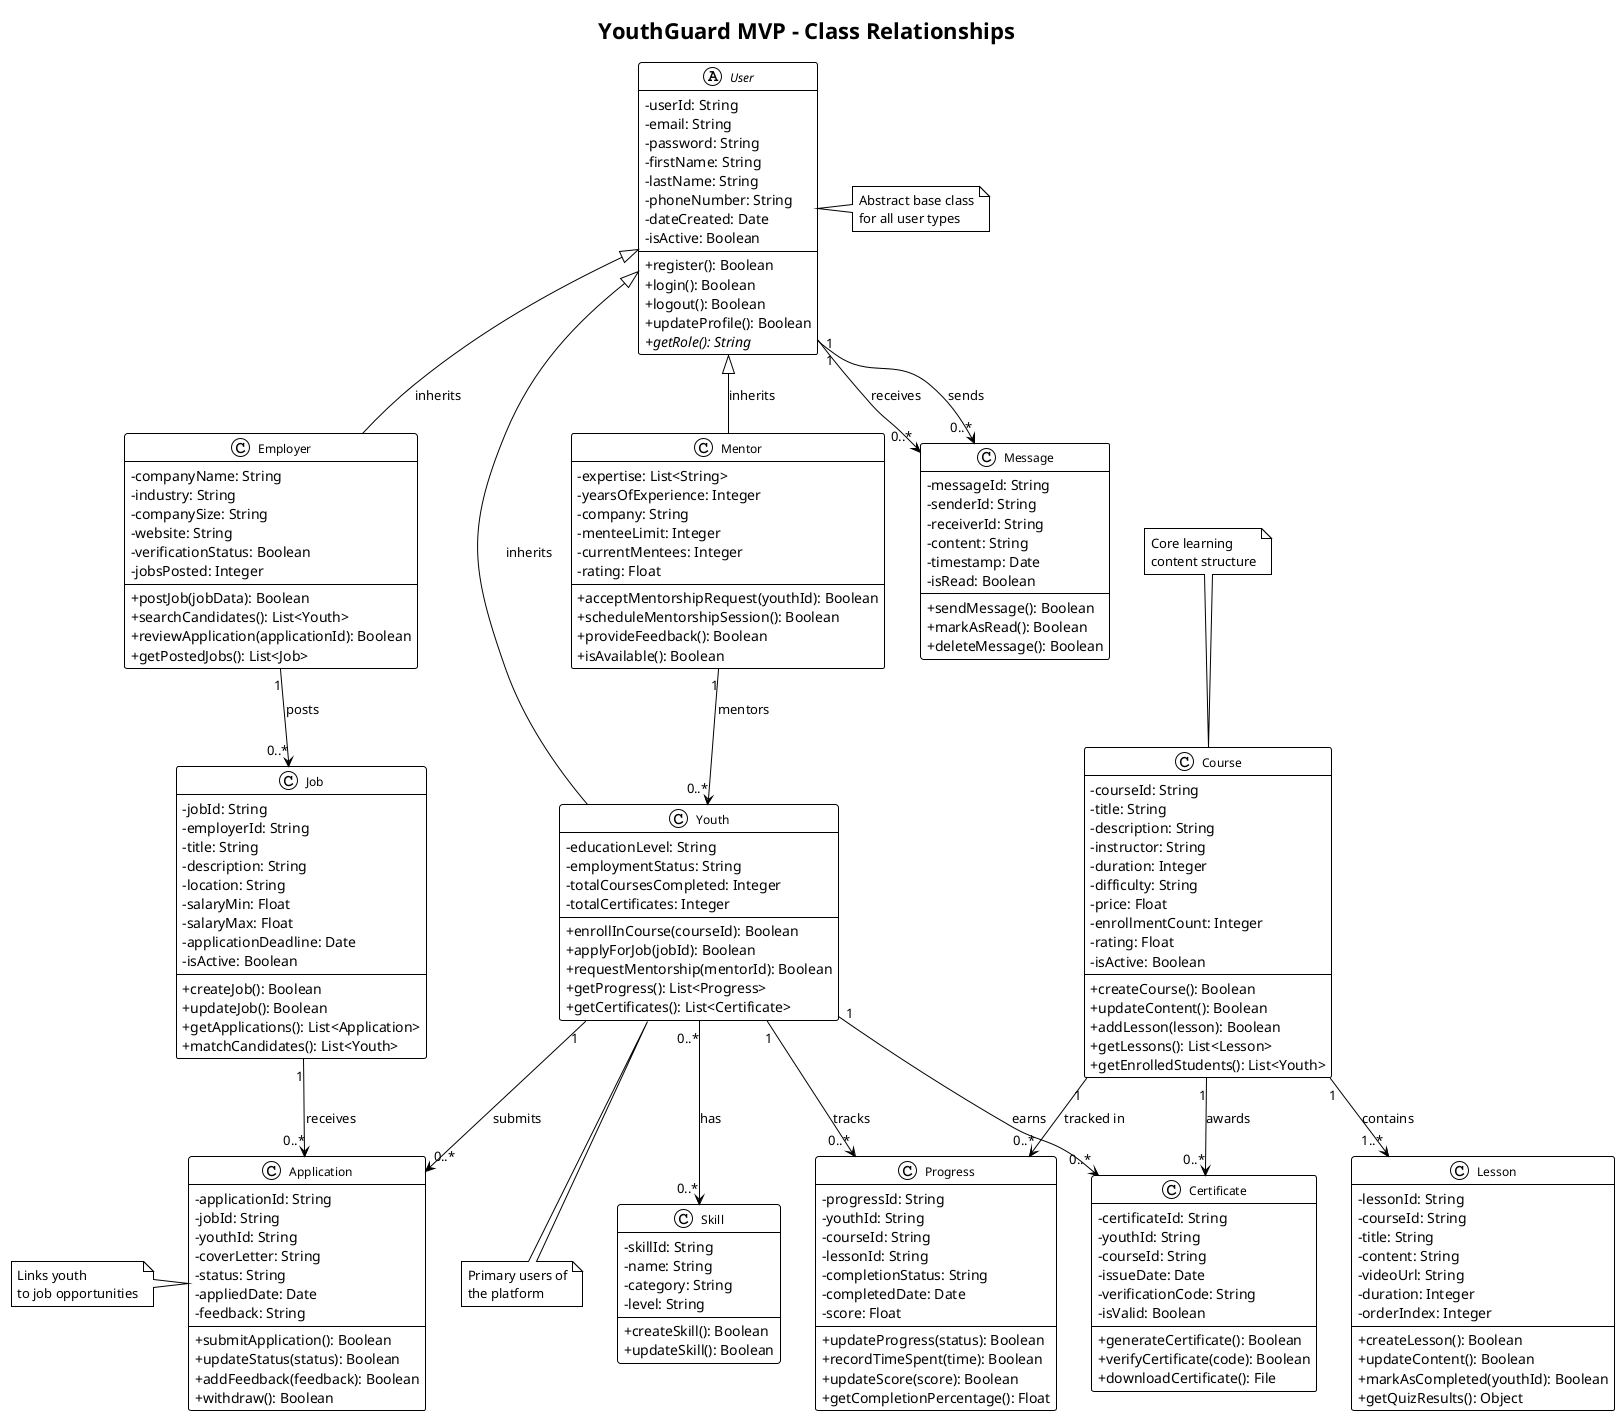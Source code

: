 @startuml YouthGuard_Class_Diagram_Visual
!theme plain
skinparam classAttributeIconSize 0
skinparam classFontSize 12
skinparam classBackgroundColor White
skinparam classBorderColor Black

title YouthGuard MVP - Class Relationships

' Abstract User class
abstract class User {
  - userId: String
  - email: String
  - password: String
  - firstName: String
  - lastName: String
  - phoneNumber: String
  - dateCreated: Date
  - isActive: Boolean
  --
  + register(): Boolean
  + login(): Boolean
  + logout(): Boolean
  + updateProfile(): Boolean
  {abstract} + getRole(): String
}

' Youth class
class Youth {
  - educationLevel: String
  - employmentStatus: String
  - totalCoursesCompleted: Integer
  - totalCertificates: Integer
  --
  + enrollInCourse(courseId): Boolean
  + applyForJob(jobId): Boolean
  + requestMentorship(mentorId): Boolean
  + getProgress(): List<Progress>
  + getCertificates(): List<Certificate>
}

' Mentor class  
class Mentor {
  - expertise: List<String>
  - yearsOfExperience: Integer
  - company: String
  - menteeLimit: Integer
  - currentMentees: Integer
  - rating: Float
  --
  + acceptMentorshipRequest(youthId): Boolean
  + scheduleMentorshipSession(): Boolean
  + provideFeedback(): Boolean
  + isAvailable(): Boolean
}

' Employer class
class Employer {
  - companyName: String
  - industry: String
  - companySize: String
  - website: String
  - verificationStatus: Boolean
  - jobsPosted: Integer
  --
  + postJob(jobData): Boolean
  + searchCandidates(): List<Youth>
  + reviewApplication(applicationId): Boolean
  + getPostedJobs(): List<Job>
}

' Course class
class Course {
  - courseId: String
  - title: String
  - description: String
  - instructor: String
  - duration: Integer
  - difficulty: String
  - price: Float
  - enrollmentCount: Integer
  - rating: Float
  - isActive: Boolean
  --
  + createCourse(): Boolean
  + updateContent(): Boolean
  + addLesson(lesson): Boolean
  + getLessons(): List<Lesson>
  + getEnrolledStudents(): List<Youth>
}

' Lesson class
class Lesson {
  - lessonId: String
  - courseId: String
  - title: String
  - content: String
  - videoUrl: String
  - duration: Integer
  - orderIndex: Integer
  --
  + createLesson(): Boolean
  + updateContent(): Boolean
  + markAsCompleted(youthId): Boolean
  + getQuizResults(): Object
}

' Job class
class Job {
  - jobId: String
  - employerId: String
  - title: String
  - description: String
  - location: String
  - salaryMin: Float
  - salaryMax: Float
  - applicationDeadline: Date
  - isActive: Boolean
  --
  + createJob(): Boolean
  + updateJob(): Boolean
  + getApplications(): List<Application>
  + matchCandidates(): List<Youth>
}

' Application class
class Application {
  - applicationId: String
  - jobId: String
  - youthId: String
  - coverLetter: String
  - status: String
  - appliedDate: Date
  - feedback: String
  --
  + submitApplication(): Boolean
  + updateStatus(status): Boolean
  + addFeedback(feedback): Boolean
  + withdraw(): Boolean
}

' Progress class
class Progress {
  - progressId: String
  - youthId: String
  - courseId: String
  - lessonId: String
  - completionStatus: String
  - completedDate: Date
  - score: Float
  --
  + updateProgress(status): Boolean
  + recordTimeSpent(time): Boolean
  + updateScore(score): Boolean
  + getCompletionPercentage(): Float
}

' Certificate class
class Certificate {
  - certificateId: String
  - youthId: String
  - courseId: String
  - issueDate: Date
  - verificationCode: String
  - isValid: Boolean
  --
  + generateCertificate(): Boolean
  + verifyCertificate(code): Boolean
  + downloadCertificate(): File
}

' Message class
class Message {
  - messageId: String
  - senderId: String
  - receiverId: String
  - content: String
  - timestamp: Date
  - isRead: Boolean
  --
  + sendMessage(): Boolean
  + markAsRead(): Boolean
  + deleteMessage(): Boolean
}

' Skill class
class Skill {
  - skillId: String
  - name: String
  - category: String
  - level: String
  --
  + createSkill(): Boolean
  + updateSkill(): Boolean
}

' Relationships with clear cardinalities
User <|-- Youth : "inherits"
User <|-- Mentor : "inherits"  
User <|-- Employer : "inherits"

Youth "1" --> "0..*" Progress : "tracks"
Youth "1" --> "0..*" Application : "submits"
Youth "1" --> "0..*" Certificate : "earns"
Youth "0..*" --> "0..*" Skill : "has"

Course "1" --> "1..*" Lesson : "contains"
Course "1" --> "0..*" Progress : "tracked in"
Course "1" --> "0..*" Certificate : "awards"

Job "1" --> "0..*" Application : "receives"
Employer "1" --> "0..*" Job : "posts"

User "1" --> "0..*" Message : "sends"
User "1" --> "0..*" Message : "receives"

Mentor "1" --> "0..*" Youth : "mentors"

note right of User : Abstract base class\nfor all user types

note bottom of Youth : Primary users of\nthe platform

note top of Course : Core learning\ncontent structure

note left of Application : Links youth\nto job opportunities

@enduml